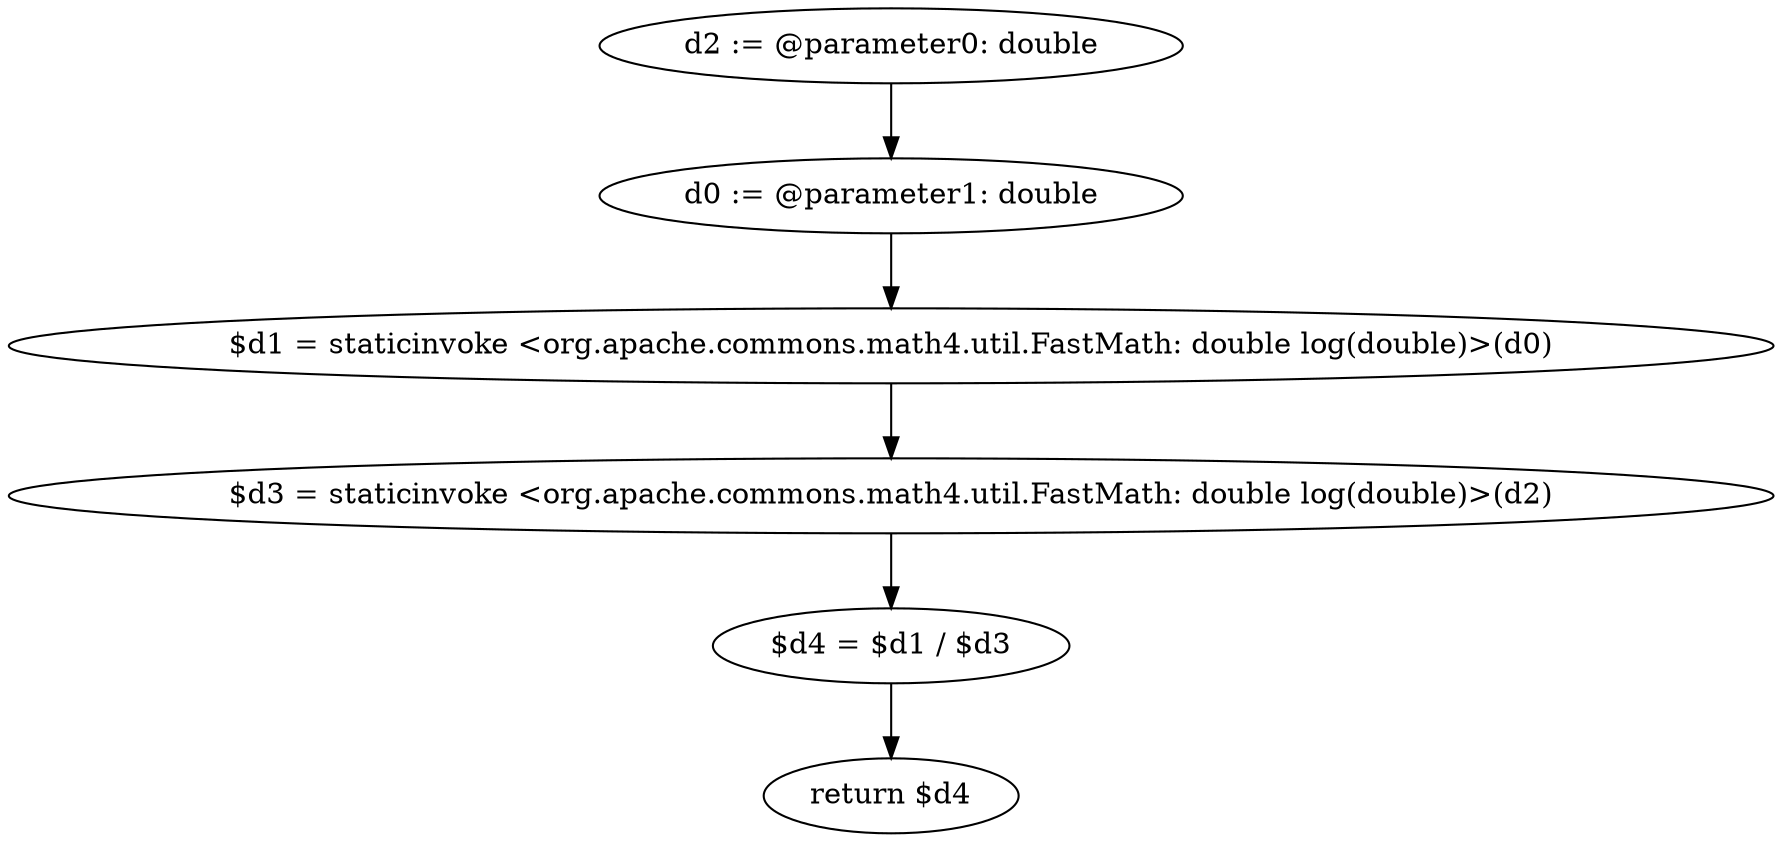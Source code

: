 digraph "unitGraph" {
    "d2 := @parameter0: double"
    "d0 := @parameter1: double"
    "$d1 = staticinvoke <org.apache.commons.math4.util.FastMath: double log(double)>(d0)"
    "$d3 = staticinvoke <org.apache.commons.math4.util.FastMath: double log(double)>(d2)"
    "$d4 = $d1 / $d3"
    "return $d4"
    "d2 := @parameter0: double"->"d0 := @parameter1: double";
    "d0 := @parameter1: double"->"$d1 = staticinvoke <org.apache.commons.math4.util.FastMath: double log(double)>(d0)";
    "$d1 = staticinvoke <org.apache.commons.math4.util.FastMath: double log(double)>(d0)"->"$d3 = staticinvoke <org.apache.commons.math4.util.FastMath: double log(double)>(d2)";
    "$d3 = staticinvoke <org.apache.commons.math4.util.FastMath: double log(double)>(d2)"->"$d4 = $d1 / $d3";
    "$d4 = $d1 / $d3"->"return $d4";
}
